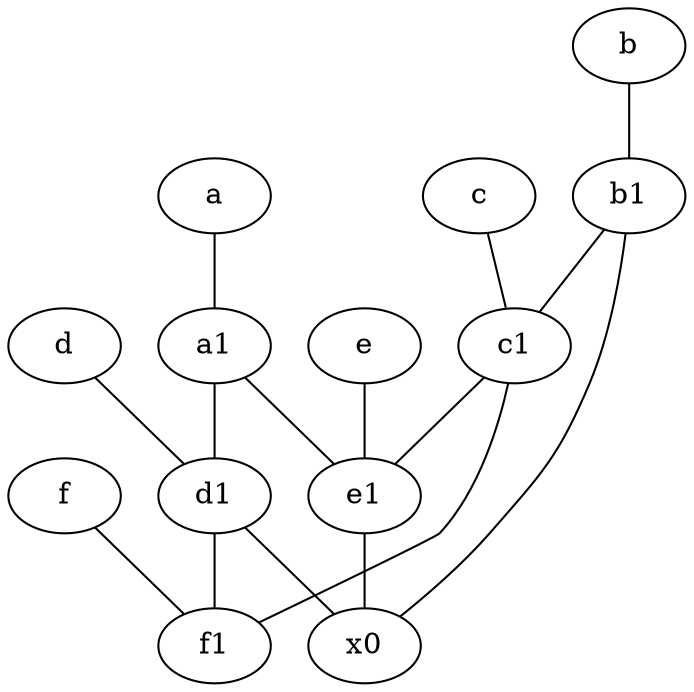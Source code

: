 graph {
	node [labelfontsize=50]
	f [labelfontsize=50 pos="3,9!"]
	a [labelfontsize=50 pos="8,2!"]
	c [labelfontsize=50 pos="4.5,2!"]
	f1 [labelfontsize=50 pos="3,8!"]
	e [labelfontsize=50 pos="7,9!"]
	a1 [labelfontsize=50 pos="8,3!"]
	e1 [labelfontsize=50 pos="7,7!"]
	c1 [labelfontsize=50 pos="4.5,3!"]
	b [labelfontsize=50 pos="10,4!"]
	x0 [labelfontsize=50]
	d1 [labelfontsize=50 pos="3,5!"]
	d [labelfontsize=50 pos="2,5!"]
	b1 [labelfontsize=50 pos="9,4!"]
	a1 -- e1
	c1 -- e1
	e -- e1
	d -- d1
	b1 -- x0
	f -- f1
	d1 -- f1
	c -- c1
	b1 -- c1
	d1 -- x0
	e1 -- x0
	a -- a1
	c1 -- f1
	a1 -- d1
	b -- b1
}
